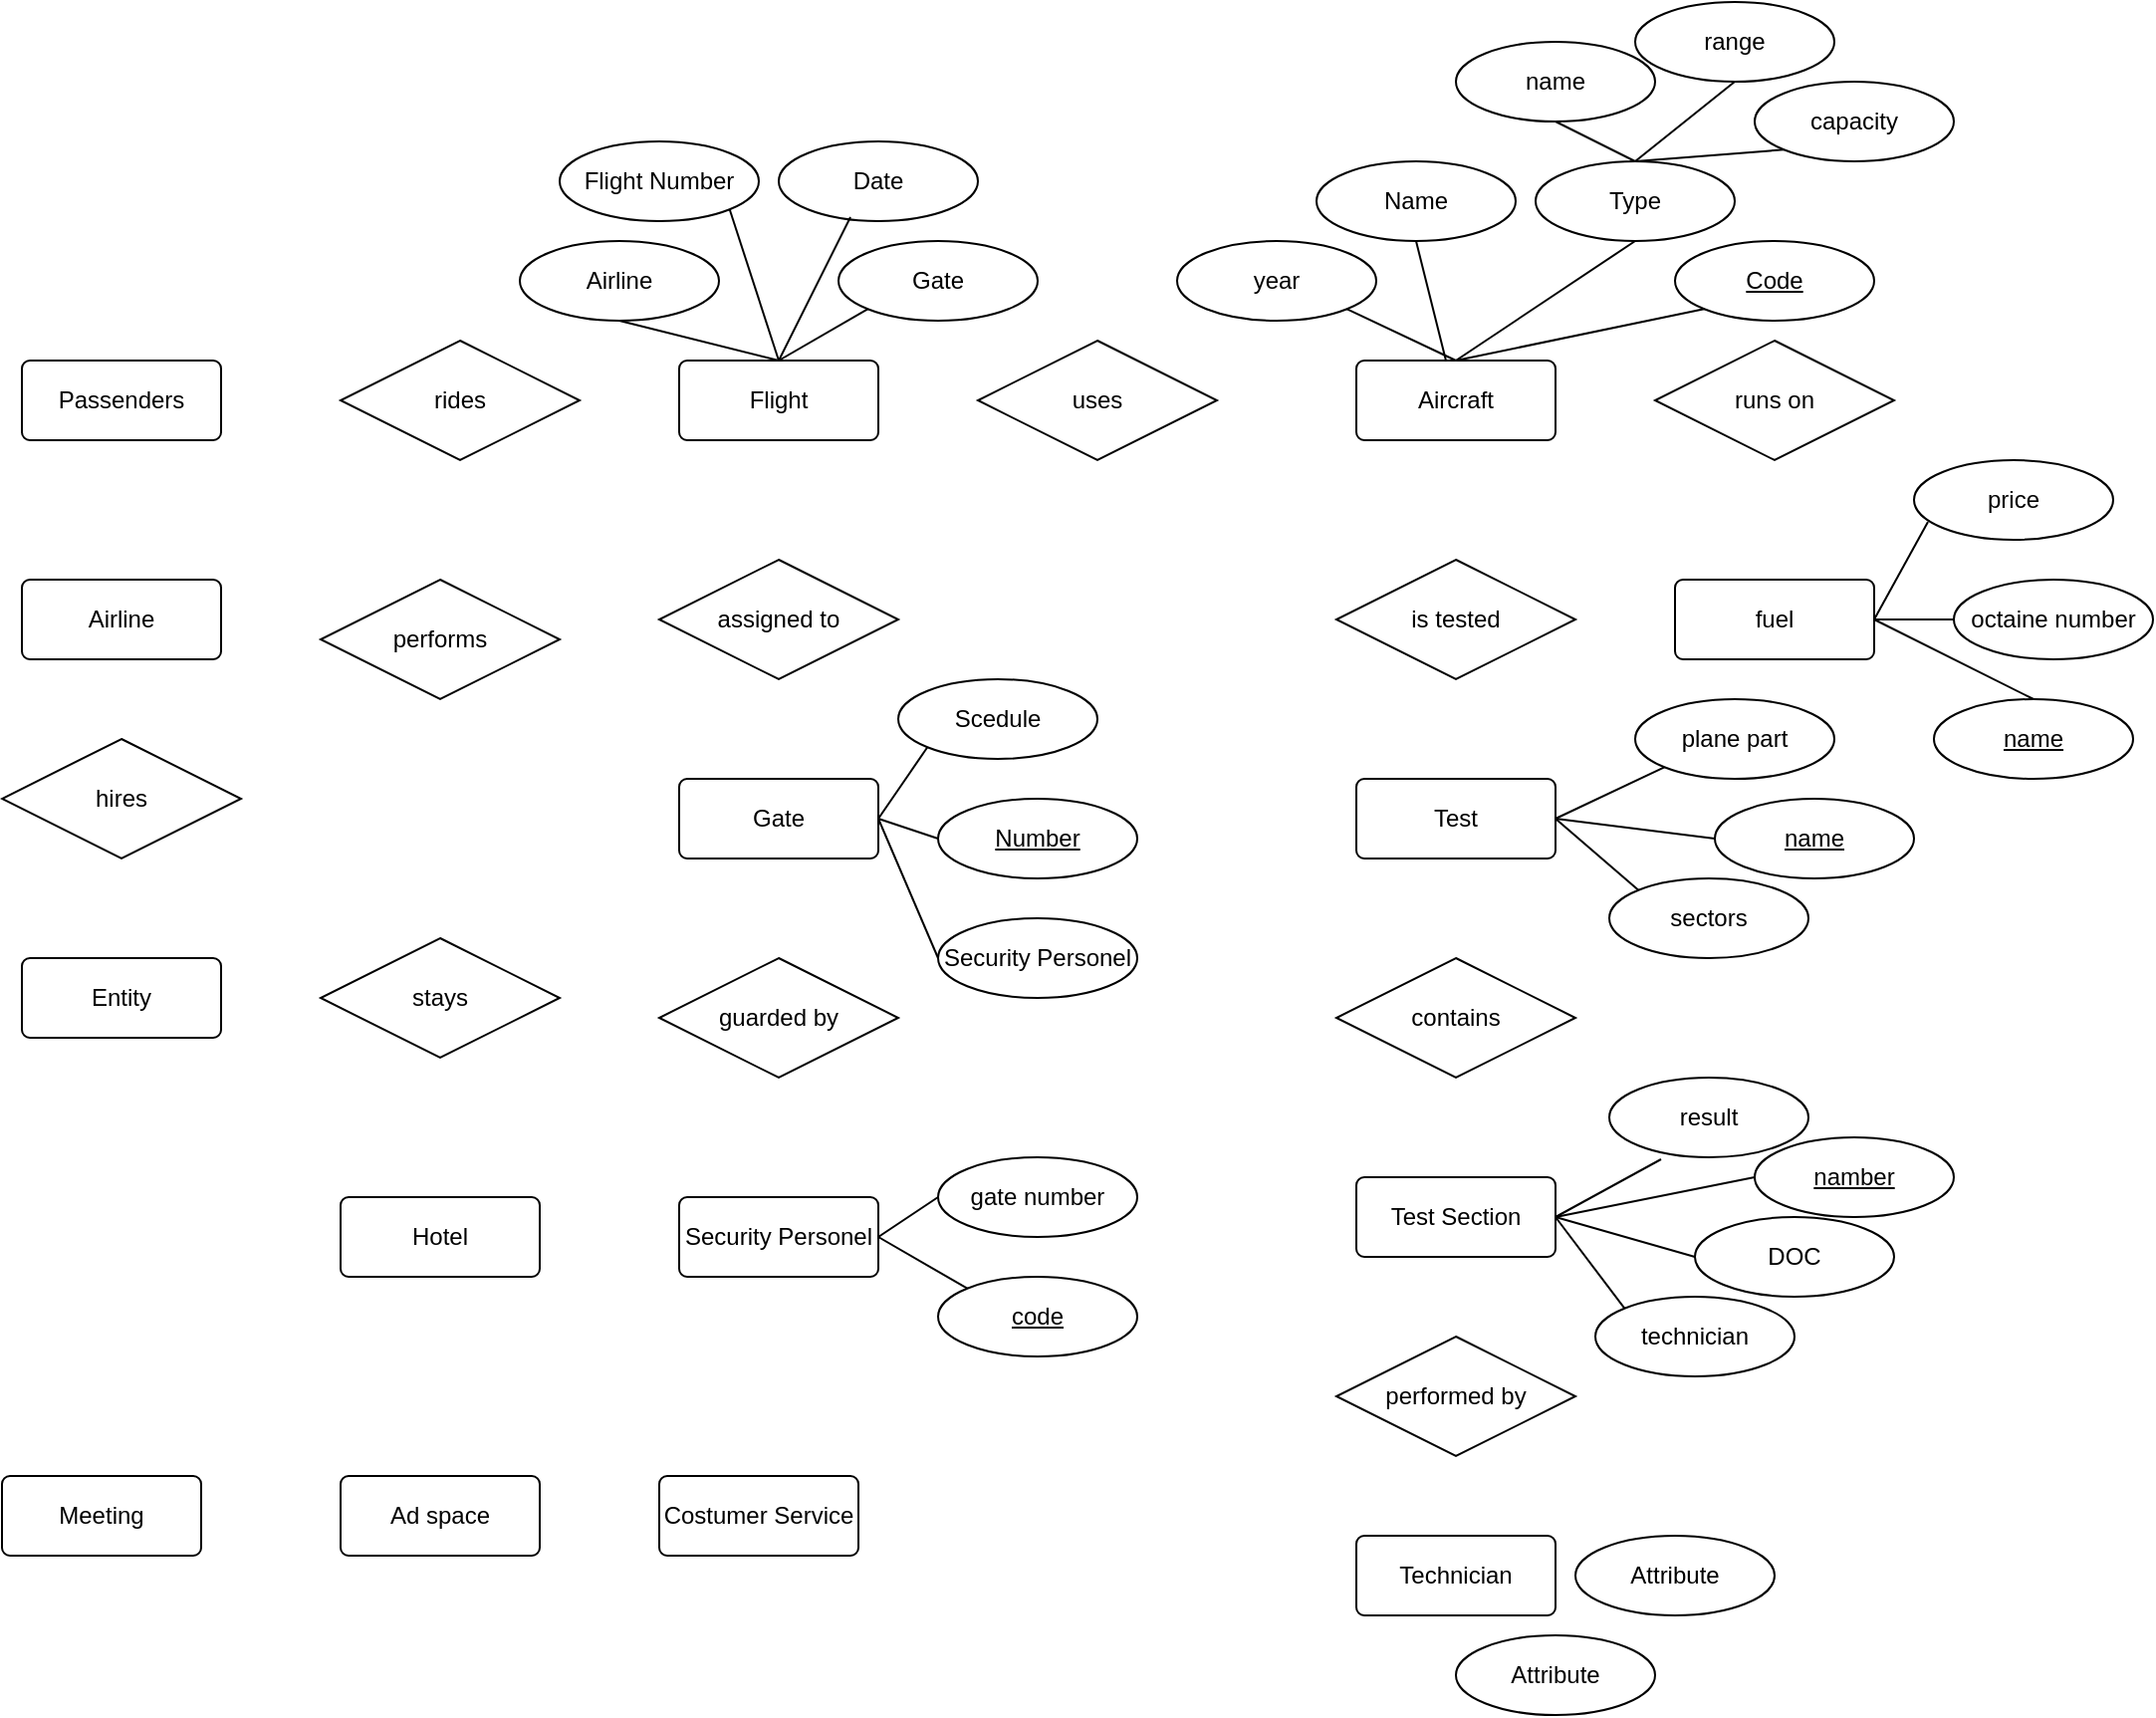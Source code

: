 <mxfile version="21.3.2" type="github">
  <diagram name="Σελίδα-1" id="fJtiwhbu46fpXV_wsSi0">
    <mxGraphModel dx="880" dy="1691" grid="1" gridSize="10" guides="1" tooltips="1" connect="1" arrows="1" fold="1" page="1" pageScale="1" pageWidth="827" pageHeight="1169" math="0" shadow="0">
      <root>
        <mxCell id="0" />
        <mxCell id="1" parent="0" />
        <mxCell id="Bs3vFvmHgTdM14AkT90d-1" value="Passenders" style="rounded=1;arcSize=10;whiteSpace=wrap;html=1;align=center;" parent="1" vertex="1">
          <mxGeometry x="30" y="120" width="100" height="40" as="geometry" />
        </mxCell>
        <mxCell id="Bs3vFvmHgTdM14AkT90d-2" value="rides" style="shape=rhombus;perimeter=rhombusPerimeter;whiteSpace=wrap;html=1;align=center;" parent="1" vertex="1">
          <mxGeometry x="190" y="110" width="120" height="60" as="geometry" />
        </mxCell>
        <mxCell id="Bs3vFvmHgTdM14AkT90d-4" value="Flight" style="rounded=1;arcSize=10;whiteSpace=wrap;html=1;align=center;" parent="1" vertex="1">
          <mxGeometry x="360" y="120" width="100" height="40" as="geometry" />
        </mxCell>
        <mxCell id="Bs3vFvmHgTdM14AkT90d-5" value="uses" style="shape=rhombus;perimeter=rhombusPerimeter;whiteSpace=wrap;html=1;align=center;" parent="1" vertex="1">
          <mxGeometry x="510" y="110" width="120" height="60" as="geometry" />
        </mxCell>
        <mxCell id="Bs3vFvmHgTdM14AkT90d-6" value="Aircraft" style="rounded=1;arcSize=10;whiteSpace=wrap;html=1;align=center;" parent="1" vertex="1">
          <mxGeometry x="700" y="120" width="100" height="40" as="geometry" />
        </mxCell>
        <mxCell id="Bs3vFvmHgTdM14AkT90d-7" value="assigned to" style="shape=rhombus;perimeter=rhombusPerimeter;whiteSpace=wrap;html=1;align=center;" parent="1" vertex="1">
          <mxGeometry x="350" y="220" width="120" height="60" as="geometry" />
        </mxCell>
        <mxCell id="Bs3vFvmHgTdM14AkT90d-8" value="Gate" style="rounded=1;arcSize=10;whiteSpace=wrap;html=1;align=center;" parent="1" vertex="1">
          <mxGeometry x="360" y="330" width="100" height="40" as="geometry" />
        </mxCell>
        <mxCell id="Bs3vFvmHgTdM14AkT90d-9" value="is tested" style="shape=rhombus;perimeter=rhombusPerimeter;whiteSpace=wrap;html=1;align=center;" parent="1" vertex="1">
          <mxGeometry x="690" y="220" width="120" height="60" as="geometry" />
        </mxCell>
        <mxCell id="Bs3vFvmHgTdM14AkT90d-10" value="runs on" style="shape=rhombus;perimeter=rhombusPerimeter;whiteSpace=wrap;html=1;align=center;" parent="1" vertex="1">
          <mxGeometry x="850" y="110" width="120" height="60" as="geometry" />
        </mxCell>
        <mxCell id="Bs3vFvmHgTdM14AkT90d-11" value="fuel" style="rounded=1;arcSize=10;whiteSpace=wrap;html=1;align=center;" parent="1" vertex="1">
          <mxGeometry x="860" y="230" width="100" height="40" as="geometry" />
        </mxCell>
        <mxCell id="Bs3vFvmHgTdM14AkT90d-12" value="guarded by" style="shape=rhombus;perimeter=rhombusPerimeter;whiteSpace=wrap;html=1;align=center;" parent="1" vertex="1">
          <mxGeometry x="350" y="420" width="120" height="60" as="geometry" />
        </mxCell>
        <mxCell id="Bs3vFvmHgTdM14AkT90d-13" value="Security Personel" style="rounded=1;arcSize=10;whiteSpace=wrap;html=1;align=center;" parent="1" vertex="1">
          <mxGeometry x="360" y="540" width="100" height="40" as="geometry" />
        </mxCell>
        <mxCell id="Bs3vFvmHgTdM14AkT90d-14" value="Test" style="rounded=1;arcSize=10;whiteSpace=wrap;html=1;align=center;" parent="1" vertex="1">
          <mxGeometry x="700" y="330" width="100" height="40" as="geometry" />
        </mxCell>
        <mxCell id="Bs3vFvmHgTdM14AkT90d-15" value="contains" style="shape=rhombus;perimeter=rhombusPerimeter;whiteSpace=wrap;html=1;align=center;" parent="1" vertex="1">
          <mxGeometry x="690" y="420" width="120" height="60" as="geometry" />
        </mxCell>
        <mxCell id="Bs3vFvmHgTdM14AkT90d-17" value="Test Section" style="rounded=1;arcSize=10;whiteSpace=wrap;html=1;align=center;" parent="1" vertex="1">
          <mxGeometry x="700" y="530" width="100" height="40" as="geometry" />
        </mxCell>
        <mxCell id="Bs3vFvmHgTdM14AkT90d-18" value="performed by" style="shape=rhombus;perimeter=rhombusPerimeter;whiteSpace=wrap;html=1;align=center;" parent="1" vertex="1">
          <mxGeometry x="690" y="610" width="120" height="60" as="geometry" />
        </mxCell>
        <mxCell id="Bs3vFvmHgTdM14AkT90d-19" value="Technician" style="rounded=1;arcSize=10;whiteSpace=wrap;html=1;align=center;" parent="1" vertex="1">
          <mxGeometry x="700" y="710" width="100" height="40" as="geometry" />
        </mxCell>
        <mxCell id="Bs3vFvmHgTdM14AkT90d-20" value="Airline" style="rounded=1;arcSize=10;whiteSpace=wrap;html=1;align=center;" parent="1" vertex="1">
          <mxGeometry x="30" y="230" width="100" height="40" as="geometry" />
        </mxCell>
        <mxCell id="Bs3vFvmHgTdM14AkT90d-21" value="hires" style="shape=rhombus;perimeter=rhombusPerimeter;whiteSpace=wrap;html=1;align=center;" parent="1" vertex="1">
          <mxGeometry x="20" y="310" width="120" height="60" as="geometry" />
        </mxCell>
        <mxCell id="Bs3vFvmHgTdM14AkT90d-22" value="performs" style="shape=rhombus;perimeter=rhombusPerimeter;whiteSpace=wrap;html=1;align=center;" parent="1" vertex="1">
          <mxGeometry x="180" y="230" width="120" height="60" as="geometry" />
        </mxCell>
        <mxCell id="Bs3vFvmHgTdM14AkT90d-23" value="Entity" style="rounded=1;arcSize=10;whiteSpace=wrap;html=1;align=center;" parent="1" vertex="1">
          <mxGeometry x="30" y="420" width="100" height="40" as="geometry" />
        </mxCell>
        <mxCell id="Bs3vFvmHgTdM14AkT90d-24" value="Hotel" style="rounded=1;arcSize=10;whiteSpace=wrap;html=1;align=center;" parent="1" vertex="1">
          <mxGeometry x="190" y="540" width="100" height="40" as="geometry" />
        </mxCell>
        <mxCell id="Bs3vFvmHgTdM14AkT90d-25" value="stays" style="shape=rhombus;perimeter=rhombusPerimeter;whiteSpace=wrap;html=1;align=center;" parent="1" vertex="1">
          <mxGeometry x="180" y="410" width="120" height="60" as="geometry" />
        </mxCell>
        <mxCell id="Bs3vFvmHgTdM14AkT90d-26" value="Ad space" style="rounded=1;arcSize=10;whiteSpace=wrap;html=1;align=center;" parent="1" vertex="1">
          <mxGeometry x="190" y="680" width="100" height="40" as="geometry" />
        </mxCell>
        <mxCell id="Bs3vFvmHgTdM14AkT90d-27" value="Costumer Service" style="rounded=1;arcSize=10;whiteSpace=wrap;html=1;align=center;" parent="1" vertex="1">
          <mxGeometry x="350" y="680" width="100" height="40" as="geometry" />
        </mxCell>
        <mxCell id="Bs3vFvmHgTdM14AkT90d-28" value="Meeting" style="rounded=1;arcSize=10;whiteSpace=wrap;html=1;align=center;" parent="1" vertex="1">
          <mxGeometry x="20" y="680" width="100" height="40" as="geometry" />
        </mxCell>
        <mxCell id="9Heqi9yN-gFmn7UizpDs-1" value="Date" style="ellipse;whiteSpace=wrap;html=1;align=center;" vertex="1" parent="1">
          <mxGeometry x="410" y="10" width="100" height="40" as="geometry" />
        </mxCell>
        <mxCell id="9Heqi9yN-gFmn7UizpDs-2" value="Gate" style="ellipse;whiteSpace=wrap;html=1;align=center;" vertex="1" parent="1">
          <mxGeometry x="440" y="60" width="100" height="40" as="geometry" />
        </mxCell>
        <mxCell id="9Heqi9yN-gFmn7UizpDs-3" value="Airline" style="ellipse;whiteSpace=wrap;html=1;align=center;" vertex="1" parent="1">
          <mxGeometry x="280" y="60" width="100" height="40" as="geometry" />
        </mxCell>
        <mxCell id="9Heqi9yN-gFmn7UizpDs-4" value="Flight Number" style="ellipse;whiteSpace=wrap;html=1;align=center;" vertex="1" parent="1">
          <mxGeometry x="300" y="10" width="100" height="40" as="geometry" />
        </mxCell>
        <mxCell id="9Heqi9yN-gFmn7UizpDs-5" value="" style="endArrow=none;html=1;rounded=0;entryX=0;entryY=1;entryDx=0;entryDy=0;exitX=0.5;exitY=0;exitDx=0;exitDy=0;" edge="1" parent="1" source="Bs3vFvmHgTdM14AkT90d-4" target="9Heqi9yN-gFmn7UizpDs-2">
          <mxGeometry width="50" height="50" relative="1" as="geometry">
            <mxPoint x="390" y="100" as="sourcePoint" />
            <mxPoint x="440" y="50" as="targetPoint" />
          </mxGeometry>
        </mxCell>
        <mxCell id="9Heqi9yN-gFmn7UizpDs-6" value="" style="endArrow=none;html=1;rounded=0;exitX=0.5;exitY=0;exitDx=0;exitDy=0;entryX=0.36;entryY=0.95;entryDx=0;entryDy=0;entryPerimeter=0;" edge="1" parent="1" source="Bs3vFvmHgTdM14AkT90d-4" target="9Heqi9yN-gFmn7UizpDs-1">
          <mxGeometry width="50" height="50" relative="1" as="geometry">
            <mxPoint x="400" y="90" as="sourcePoint" />
            <mxPoint x="450" y="40" as="targetPoint" />
          </mxGeometry>
        </mxCell>
        <mxCell id="9Heqi9yN-gFmn7UizpDs-8" value="" style="endArrow=none;html=1;rounded=0;entryX=1;entryY=1;entryDx=0;entryDy=0;exitX=0.5;exitY=0;exitDx=0;exitDy=0;" edge="1" parent="1" source="Bs3vFvmHgTdM14AkT90d-4" target="9Heqi9yN-gFmn7UizpDs-4">
          <mxGeometry width="50" height="50" relative="1" as="geometry">
            <mxPoint x="370" y="120" as="sourcePoint" />
            <mxPoint x="420" y="70" as="targetPoint" />
          </mxGeometry>
        </mxCell>
        <mxCell id="9Heqi9yN-gFmn7UizpDs-9" value="" style="endArrow=none;html=1;rounded=0;entryX=0.5;entryY=1;entryDx=0;entryDy=0;exitX=0.5;exitY=0;exitDx=0;exitDy=0;" edge="1" parent="1" source="Bs3vFvmHgTdM14AkT90d-4" target="9Heqi9yN-gFmn7UizpDs-3">
          <mxGeometry width="50" height="50" relative="1" as="geometry">
            <mxPoint x="320" y="140" as="sourcePoint" />
            <mxPoint x="370" y="90" as="targetPoint" />
          </mxGeometry>
        </mxCell>
        <mxCell id="9Heqi9yN-gFmn7UizpDs-10" value="year" style="ellipse;whiteSpace=wrap;html=1;align=center;" vertex="1" parent="1">
          <mxGeometry x="610" y="60" width="100" height="40" as="geometry" />
        </mxCell>
        <mxCell id="9Heqi9yN-gFmn7UizpDs-11" value="Scedule" style="ellipse;whiteSpace=wrap;html=1;align=center;" vertex="1" parent="1">
          <mxGeometry x="470" y="280" width="100" height="40" as="geometry" />
        </mxCell>
        <mxCell id="9Heqi9yN-gFmn7UizpDs-12" value="Number" style="ellipse;whiteSpace=wrap;html=1;align=center;fontStyle=4;" vertex="1" parent="1">
          <mxGeometry x="490" y="340" width="100" height="40" as="geometry" />
        </mxCell>
        <mxCell id="9Heqi9yN-gFmn7UizpDs-13" value="Security Personel" style="ellipse;whiteSpace=wrap;html=1;align=center;" vertex="1" parent="1">
          <mxGeometry x="490" y="400" width="100" height="40" as="geometry" />
        </mxCell>
        <mxCell id="9Heqi9yN-gFmn7UizpDs-14" value="" style="endArrow=none;html=1;rounded=0;entryX=0;entryY=0.5;entryDx=0;entryDy=0;" edge="1" parent="1" target="9Heqi9yN-gFmn7UizpDs-12">
          <mxGeometry relative="1" as="geometry">
            <mxPoint x="460" y="350" as="sourcePoint" />
            <mxPoint x="560" y="350" as="targetPoint" />
          </mxGeometry>
        </mxCell>
        <mxCell id="9Heqi9yN-gFmn7UizpDs-15" value="" style="endArrow=none;html=1;rounded=0;entryX=0;entryY=1;entryDx=0;entryDy=0;exitX=1;exitY=0.5;exitDx=0;exitDy=0;" edge="1" parent="1" source="Bs3vFvmHgTdM14AkT90d-8" target="9Heqi9yN-gFmn7UizpDs-11">
          <mxGeometry relative="1" as="geometry">
            <mxPoint x="360" y="320" as="sourcePoint" />
            <mxPoint x="520" y="320" as="targetPoint" />
          </mxGeometry>
        </mxCell>
        <mxCell id="9Heqi9yN-gFmn7UizpDs-16" value="" style="endArrow=none;html=1;rounded=0;exitX=0;exitY=0.5;exitDx=0;exitDy=0;entryX=1;entryY=0.5;entryDx=0;entryDy=0;" edge="1" parent="1" source="9Heqi9yN-gFmn7UizpDs-13" target="Bs3vFvmHgTdM14AkT90d-8">
          <mxGeometry width="50" height="50" relative="1" as="geometry">
            <mxPoint x="410" y="410" as="sourcePoint" />
            <mxPoint x="460" y="360" as="targetPoint" />
          </mxGeometry>
        </mxCell>
        <mxCell id="9Heqi9yN-gFmn7UizpDs-17" value="Name" style="ellipse;whiteSpace=wrap;html=1;align=center;" vertex="1" parent="1">
          <mxGeometry x="680" y="20" width="100" height="40" as="geometry" />
        </mxCell>
        <mxCell id="9Heqi9yN-gFmn7UizpDs-18" value="Type" style="ellipse;whiteSpace=wrap;html=1;align=center;" vertex="1" parent="1">
          <mxGeometry x="790" y="20" width="100" height="40" as="geometry" />
        </mxCell>
        <mxCell id="9Heqi9yN-gFmn7UizpDs-19" value="Code" style="ellipse;whiteSpace=wrap;html=1;align=center;fontStyle=4;" vertex="1" parent="1">
          <mxGeometry x="860" y="60" width="100" height="40" as="geometry" />
        </mxCell>
        <mxCell id="9Heqi9yN-gFmn7UizpDs-20" value="" style="endArrow=none;html=1;rounded=0;exitX=0.5;exitY=0;exitDx=0;exitDy=0;entryX=0.5;entryY=1;entryDx=0;entryDy=0;" edge="1" parent="1" source="Bs3vFvmHgTdM14AkT90d-6" target="9Heqi9yN-gFmn7UizpDs-18">
          <mxGeometry relative="1" as="geometry">
            <mxPoint x="720" y="60" as="sourcePoint" />
            <mxPoint x="880" y="60" as="targetPoint" />
          </mxGeometry>
        </mxCell>
        <mxCell id="9Heqi9yN-gFmn7UizpDs-21" value="" style="endArrow=none;html=1;rounded=0;entryX=0.5;entryY=1;entryDx=0;entryDy=0;" edge="1" parent="1" source="Bs3vFvmHgTdM14AkT90d-6" target="9Heqi9yN-gFmn7UizpDs-17">
          <mxGeometry relative="1" as="geometry">
            <mxPoint x="740" y="70" as="sourcePoint" />
            <mxPoint x="830" y="10" as="targetPoint" />
          </mxGeometry>
        </mxCell>
        <mxCell id="9Heqi9yN-gFmn7UizpDs-22" value="" style="endArrow=none;html=1;rounded=0;exitX=0.5;exitY=0;exitDx=0;exitDy=0;entryX=1;entryY=1;entryDx=0;entryDy=0;" edge="1" parent="1" source="Bs3vFvmHgTdM14AkT90d-6" target="9Heqi9yN-gFmn7UizpDs-10">
          <mxGeometry relative="1" as="geometry">
            <mxPoint x="710" y="100" as="sourcePoint" />
            <mxPoint x="800" y="40" as="targetPoint" />
          </mxGeometry>
        </mxCell>
        <mxCell id="9Heqi9yN-gFmn7UizpDs-23" value="" style="endArrow=none;html=1;rounded=0;entryX=0;entryY=1;entryDx=0;entryDy=0;exitX=0.5;exitY=0;exitDx=0;exitDy=0;" edge="1" parent="1" source="Bs3vFvmHgTdM14AkT90d-6" target="9Heqi9yN-gFmn7UizpDs-19">
          <mxGeometry relative="1" as="geometry">
            <mxPoint x="780" y="80" as="sourcePoint" />
            <mxPoint x="870" y="20" as="targetPoint" />
          </mxGeometry>
        </mxCell>
        <mxCell id="9Heqi9yN-gFmn7UizpDs-24" value="range" style="ellipse;whiteSpace=wrap;html=1;align=center;" vertex="1" parent="1">
          <mxGeometry x="840" y="-60" width="100" height="40" as="geometry" />
        </mxCell>
        <mxCell id="9Heqi9yN-gFmn7UizpDs-25" value="capacity" style="ellipse;whiteSpace=wrap;html=1;align=center;" vertex="1" parent="1">
          <mxGeometry x="900" y="-20" width="100" height="40" as="geometry" />
        </mxCell>
        <mxCell id="9Heqi9yN-gFmn7UizpDs-27" value="name" style="ellipse;whiteSpace=wrap;html=1;align=center;" vertex="1" parent="1">
          <mxGeometry x="750" y="-40" width="100" height="40" as="geometry" />
        </mxCell>
        <mxCell id="9Heqi9yN-gFmn7UizpDs-28" value="" style="endArrow=none;html=1;rounded=0;exitX=0.5;exitY=0;exitDx=0;exitDy=0;entryX=0;entryY=1;entryDx=0;entryDy=0;" edge="1" parent="1" source="9Heqi9yN-gFmn7UizpDs-18" target="9Heqi9yN-gFmn7UizpDs-25">
          <mxGeometry relative="1" as="geometry">
            <mxPoint x="820" y="10" as="sourcePoint" />
            <mxPoint x="980" y="10" as="targetPoint" />
          </mxGeometry>
        </mxCell>
        <mxCell id="9Heqi9yN-gFmn7UizpDs-29" value="" style="endArrow=none;html=1;rounded=0;entryX=0.5;entryY=1;entryDx=0;entryDy=0;exitX=0.5;exitY=0;exitDx=0;exitDy=0;" edge="1" parent="1" source="9Heqi9yN-gFmn7UizpDs-18" target="9Heqi9yN-gFmn7UizpDs-24">
          <mxGeometry relative="1" as="geometry">
            <mxPoint x="870" y="-10" as="sourcePoint" />
            <mxPoint x="960" y="-70" as="targetPoint" />
          </mxGeometry>
        </mxCell>
        <mxCell id="9Heqi9yN-gFmn7UizpDs-30" value="" style="endArrow=none;html=1;rounded=0;exitX=0.5;exitY=0;exitDx=0;exitDy=0;entryX=0.5;entryY=1;entryDx=0;entryDy=0;" edge="1" parent="1" source="9Heqi9yN-gFmn7UizpDs-18" target="9Heqi9yN-gFmn7UizpDs-27">
          <mxGeometry relative="1" as="geometry">
            <mxPoint x="850" y="-10" as="sourcePoint" />
            <mxPoint x="940" y="-70" as="targetPoint" />
          </mxGeometry>
        </mxCell>
        <mxCell id="9Heqi9yN-gFmn7UizpDs-31" value="price" style="ellipse;whiteSpace=wrap;html=1;align=center;" vertex="1" parent="1">
          <mxGeometry x="980" y="170" width="100" height="40" as="geometry" />
        </mxCell>
        <mxCell id="9Heqi9yN-gFmn7UizpDs-32" value="octaine number" style="ellipse;whiteSpace=wrap;html=1;align=center;" vertex="1" parent="1">
          <mxGeometry x="1000" y="230" width="100" height="40" as="geometry" />
        </mxCell>
        <mxCell id="9Heqi9yN-gFmn7UizpDs-33" value="name" style="ellipse;whiteSpace=wrap;html=1;align=center;fontStyle=4;" vertex="1" parent="1">
          <mxGeometry x="990" y="290" width="100" height="40" as="geometry" />
        </mxCell>
        <mxCell id="9Heqi9yN-gFmn7UizpDs-35" value="" style="endArrow=none;html=1;rounded=0;entryX=0.07;entryY=0.775;entryDx=0;entryDy=0;entryPerimeter=0;exitX=1;exitY=0.5;exitDx=0;exitDy=0;" edge="1" parent="1" source="Bs3vFvmHgTdM14AkT90d-11" target="9Heqi9yN-gFmn7UizpDs-31">
          <mxGeometry relative="1" as="geometry">
            <mxPoint x="860" y="240" as="sourcePoint" />
            <mxPoint x="1020" y="240" as="targetPoint" />
          </mxGeometry>
        </mxCell>
        <mxCell id="9Heqi9yN-gFmn7UizpDs-36" value="" style="endArrow=none;html=1;rounded=0;exitX=1;exitY=0.5;exitDx=0;exitDy=0;entryX=0;entryY=0.5;entryDx=0;entryDy=0;" edge="1" parent="1" source="Bs3vFvmHgTdM14AkT90d-11" target="9Heqi9yN-gFmn7UizpDs-32">
          <mxGeometry relative="1" as="geometry">
            <mxPoint x="980" y="270" as="sourcePoint" />
            <mxPoint x="1070" y="210" as="targetPoint" />
          </mxGeometry>
        </mxCell>
        <mxCell id="9Heqi9yN-gFmn7UizpDs-37" value="" style="endArrow=none;html=1;rounded=0;exitX=1;exitY=0.5;exitDx=0;exitDy=0;entryX=0.5;entryY=0;entryDx=0;entryDy=0;" edge="1" parent="1" source="Bs3vFvmHgTdM14AkT90d-11" target="9Heqi9yN-gFmn7UizpDs-33">
          <mxGeometry relative="1" as="geometry">
            <mxPoint x="940" y="290" as="sourcePoint" />
            <mxPoint x="1030" y="230" as="targetPoint" />
          </mxGeometry>
        </mxCell>
        <mxCell id="9Heqi9yN-gFmn7UizpDs-39" value="gate number" style="ellipse;whiteSpace=wrap;html=1;align=center;" vertex="1" parent="1">
          <mxGeometry x="490" y="520" width="100" height="40" as="geometry" />
        </mxCell>
        <mxCell id="9Heqi9yN-gFmn7UizpDs-40" value="code" style="ellipse;whiteSpace=wrap;html=1;align=center;fontStyle=4;" vertex="1" parent="1">
          <mxGeometry x="490" y="580" width="100" height="40" as="geometry" />
        </mxCell>
        <mxCell id="9Heqi9yN-gFmn7UizpDs-41" value="" style="endArrow=none;html=1;rounded=0;exitX=1;exitY=0.5;exitDx=0;exitDy=0;entryX=0;entryY=0.5;entryDx=0;entryDy=0;" edge="1" parent="1" source="Bs3vFvmHgTdM14AkT90d-13" target="9Heqi9yN-gFmn7UizpDs-39">
          <mxGeometry relative="1" as="geometry">
            <mxPoint x="450" y="510" as="sourcePoint" />
            <mxPoint x="540" y="450" as="targetPoint" />
          </mxGeometry>
        </mxCell>
        <mxCell id="9Heqi9yN-gFmn7UizpDs-42" value="" style="endArrow=none;html=1;rounded=0;exitX=1;exitY=0.5;exitDx=0;exitDy=0;entryX=0;entryY=0;entryDx=0;entryDy=0;" edge="1" parent="1" source="Bs3vFvmHgTdM14AkT90d-13" target="9Heqi9yN-gFmn7UizpDs-40">
          <mxGeometry relative="1" as="geometry">
            <mxPoint x="470" y="580" as="sourcePoint" />
            <mxPoint x="560" y="520" as="targetPoint" />
          </mxGeometry>
        </mxCell>
        <mxCell id="9Heqi9yN-gFmn7UizpDs-43" value="plane part" style="ellipse;whiteSpace=wrap;html=1;align=center;" vertex="1" parent="1">
          <mxGeometry x="840" y="290" width="100" height="40" as="geometry" />
        </mxCell>
        <mxCell id="9Heqi9yN-gFmn7UizpDs-45" value="sectors" style="ellipse;whiteSpace=wrap;html=1;align=center;" vertex="1" parent="1">
          <mxGeometry x="827" y="380" width="100" height="40" as="geometry" />
        </mxCell>
        <mxCell id="9Heqi9yN-gFmn7UizpDs-46" value="name" style="ellipse;whiteSpace=wrap;html=1;align=center;fontStyle=4;" vertex="1" parent="1">
          <mxGeometry x="880" y="340" width="100" height="40" as="geometry" />
        </mxCell>
        <mxCell id="9Heqi9yN-gFmn7UizpDs-47" value="result" style="ellipse;whiteSpace=wrap;html=1;align=center;" vertex="1" parent="1">
          <mxGeometry x="827" y="480" width="100" height="40" as="geometry" />
        </mxCell>
        <mxCell id="9Heqi9yN-gFmn7UizpDs-48" value="DOC" style="ellipse;whiteSpace=wrap;html=1;align=center;" vertex="1" parent="1">
          <mxGeometry x="870" y="550" width="100" height="40" as="geometry" />
        </mxCell>
        <mxCell id="9Heqi9yN-gFmn7UizpDs-49" value="technician" style="ellipse;whiteSpace=wrap;html=1;align=center;" vertex="1" parent="1">
          <mxGeometry x="820" y="590" width="100" height="40" as="geometry" />
        </mxCell>
        <mxCell id="9Heqi9yN-gFmn7UizpDs-50" value="namber" style="ellipse;whiteSpace=wrap;html=1;align=center;fontStyle=4;" vertex="1" parent="1">
          <mxGeometry x="900" y="510" width="100" height="40" as="geometry" />
        </mxCell>
        <mxCell id="9Heqi9yN-gFmn7UizpDs-51" value="Attribute" style="ellipse;whiteSpace=wrap;html=1;align=center;" vertex="1" parent="1">
          <mxGeometry x="810" y="710" width="100" height="40" as="geometry" />
        </mxCell>
        <mxCell id="9Heqi9yN-gFmn7UizpDs-52" value="Attribute" style="ellipse;whiteSpace=wrap;html=1;align=center;" vertex="1" parent="1">
          <mxGeometry x="750" y="760" width="100" height="40" as="geometry" />
        </mxCell>
        <mxCell id="9Heqi9yN-gFmn7UizpDs-53" value="" style="endArrow=none;html=1;rounded=0;exitX=1;exitY=0.5;exitDx=0;exitDy=0;entryX=0;entryY=0.5;entryDx=0;entryDy=0;entryPerimeter=0;" edge="1" parent="1" source="Bs3vFvmHgTdM14AkT90d-17" target="9Heqi9yN-gFmn7UizpDs-50">
          <mxGeometry relative="1" as="geometry">
            <mxPoint x="790" y="550" as="sourcePoint" />
            <mxPoint x="910" y="550" as="targetPoint" />
          </mxGeometry>
        </mxCell>
        <mxCell id="9Heqi9yN-gFmn7UizpDs-54" value="" style="endArrow=none;html=1;rounded=0;exitX=1;exitY=0.5;exitDx=0;exitDy=0;entryX=0.26;entryY=1.025;entryDx=0;entryDy=0;entryPerimeter=0;" edge="1" parent="1" source="Bs3vFvmHgTdM14AkT90d-17" target="9Heqi9yN-gFmn7UizpDs-47">
          <mxGeometry relative="1" as="geometry">
            <mxPoint x="800" y="510" as="sourcePoint" />
            <mxPoint x="910" y="500" as="targetPoint" />
          </mxGeometry>
        </mxCell>
        <mxCell id="9Heqi9yN-gFmn7UizpDs-55" value="" style="endArrow=none;html=1;rounded=0;exitX=1;exitY=0.5;exitDx=0;exitDy=0;entryX=0;entryY=0.5;entryDx=0;entryDy=0;" edge="1" parent="1" source="Bs3vFvmHgTdM14AkT90d-17" target="9Heqi9yN-gFmn7UizpDs-48">
          <mxGeometry relative="1" as="geometry">
            <mxPoint x="820" y="570" as="sourcePoint" />
            <mxPoint x="930" y="560" as="targetPoint" />
          </mxGeometry>
        </mxCell>
        <mxCell id="9Heqi9yN-gFmn7UizpDs-56" value="" style="endArrow=none;html=1;rounded=0;exitX=1;exitY=0.5;exitDx=0;exitDy=0;entryX=0;entryY=0;entryDx=0;entryDy=0;" edge="1" parent="1" source="Bs3vFvmHgTdM14AkT90d-17" target="9Heqi9yN-gFmn7UizpDs-49">
          <mxGeometry relative="1" as="geometry">
            <mxPoint x="820" y="580" as="sourcePoint" />
            <mxPoint x="930" y="570" as="targetPoint" />
          </mxGeometry>
        </mxCell>
        <mxCell id="9Heqi9yN-gFmn7UizpDs-57" value="" style="endArrow=none;html=1;rounded=0;exitX=1;exitY=0.5;exitDx=0;exitDy=0;entryX=0;entryY=1;entryDx=0;entryDy=0;" edge="1" parent="1" source="Bs3vFvmHgTdM14AkT90d-14" target="9Heqi9yN-gFmn7UizpDs-43">
          <mxGeometry relative="1" as="geometry">
            <mxPoint x="830" y="340" as="sourcePoint" />
            <mxPoint x="940" y="330" as="targetPoint" />
          </mxGeometry>
        </mxCell>
        <mxCell id="9Heqi9yN-gFmn7UizpDs-58" value="" style="endArrow=none;html=1;rounded=0;exitX=1;exitY=0.5;exitDx=0;exitDy=0;entryX=0;entryY=0.5;entryDx=0;entryDy=0;" edge="1" parent="1" source="Bs3vFvmHgTdM14AkT90d-14" target="9Heqi9yN-gFmn7UizpDs-46">
          <mxGeometry relative="1" as="geometry">
            <mxPoint x="830" y="360" as="sourcePoint" />
            <mxPoint x="940" y="350" as="targetPoint" />
          </mxGeometry>
        </mxCell>
        <mxCell id="9Heqi9yN-gFmn7UizpDs-59" value="" style="endArrow=none;html=1;rounded=0;exitX=1;exitY=0.5;exitDx=0;exitDy=0;entryX=0;entryY=0;entryDx=0;entryDy=0;" edge="1" parent="1" source="Bs3vFvmHgTdM14AkT90d-14" target="9Heqi9yN-gFmn7UizpDs-45">
          <mxGeometry relative="1" as="geometry">
            <mxPoint x="820" y="370" as="sourcePoint" />
            <mxPoint x="930" y="360" as="targetPoint" />
          </mxGeometry>
        </mxCell>
      </root>
    </mxGraphModel>
  </diagram>
</mxfile>
